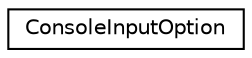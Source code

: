 digraph "Graphical Class Hierarchy"
{
  edge [fontname="Helvetica",fontsize="10",labelfontname="Helvetica",labelfontsize="10"];
  node [fontname="Helvetica",fontsize="10",shape=record];
  rankdir="LR";
  Node1 [label="ConsoleInputOption",height=0.2,width=0.4,color="black", fillcolor="white", style="filled",URL="$class_cake_1_1_console_1_1_console_input_option.html"];
}
